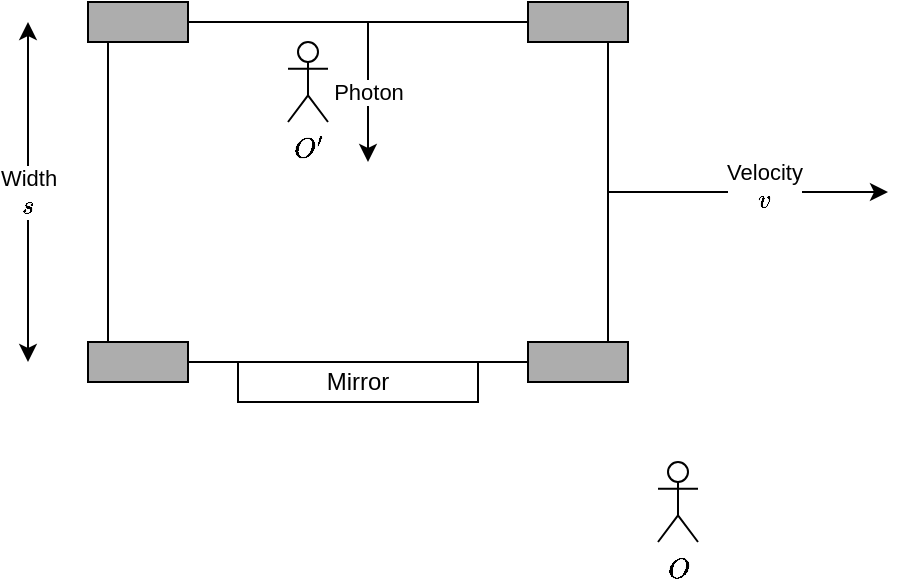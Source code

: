<mxfile version="20.3.0" type="device" pages="2"><diagram id="LxyW4FCxJU4Vyn9Sb0e4" name="Page-1"><mxGraphModel dx="1041" dy="672" grid="1" gridSize="10" guides="1" tooltips="1" connect="1" arrows="1" fold="1" page="1" pageScale="1" pageWidth="850" pageHeight="1100" math="1" shadow="0"><root><mxCell id="0"/><mxCell id="1" parent="0"/><mxCell id="VieYq1EN_hnvxXx4Z2PM-1" value="" style="rounded=0;whiteSpace=wrap;html=1;" parent="1" vertex="1"><mxGeometry x="150" y="80" width="250" height="170" as="geometry"/></mxCell><mxCell id="VieYq1EN_hnvxXx4Z2PM-2" value="\(O'\)" style="shape=umlActor;verticalLabelPosition=bottom;verticalAlign=top;outlineConnect=0;html=1;" parent="1" vertex="1"><mxGeometry x="240" y="90" width="20" height="40" as="geometry"/></mxCell><mxCell id="VieYq1EN_hnvxXx4Z2PM-5" value="Mirror" style="rounded=0;whiteSpace=wrap;html=1;" parent="1" vertex="1"><mxGeometry x="215" y="250" width="120" height="20" as="geometry"/></mxCell><mxCell id="VieYq1EN_hnvxXx4Z2PM-6" value="Photon" style="endArrow=classic;html=1;rounded=0;" parent="1" edge="1"><mxGeometry width="50" height="50" relative="1" as="geometry"><mxPoint x="280" y="80" as="sourcePoint"/><mxPoint x="280" y="150" as="targetPoint"/></mxGeometry></mxCell><mxCell id="VieYq1EN_hnvxXx4Z2PM-7" value="\(O\)" style="shape=umlActor;verticalLabelPosition=bottom;verticalAlign=top;outlineConnect=0;html=1;" parent="1" vertex="1"><mxGeometry x="425" y="300" width="20" height="40" as="geometry"/></mxCell><mxCell id="VieYq1EN_hnvxXx4Z2PM-8" value="" style="rounded=0;whiteSpace=wrap;html=1;fillColor=#ADADAD;" parent="1" vertex="1"><mxGeometry x="140" y="240" width="50" height="20" as="geometry"/></mxCell><mxCell id="VieYq1EN_hnvxXx4Z2PM-9" value="" style="rounded=0;whiteSpace=wrap;html=1;fillColor=#ADADAD;" parent="1" vertex="1"><mxGeometry x="360" y="240" width="50" height="20" as="geometry"/></mxCell><mxCell id="VieYq1EN_hnvxXx4Z2PM-10" value="" style="rounded=0;whiteSpace=wrap;html=1;fillColor=#ADADAD;" parent="1" vertex="1"><mxGeometry x="360" y="70" width="50" height="20" as="geometry"/></mxCell><mxCell id="VieYq1EN_hnvxXx4Z2PM-11" value="" style="rounded=0;whiteSpace=wrap;html=1;fillColor=#ADADAD;" parent="1" vertex="1"><mxGeometry x="140" y="70" width="50" height="20" as="geometry"/></mxCell><mxCell id="VieYq1EN_hnvxXx4Z2PM-12" value="" style="endArrow=classic;html=1;rounded=0;exitX=1;exitY=0.5;exitDx=0;exitDy=0;" parent="1" source="VieYq1EN_hnvxXx4Z2PM-1" edge="1"><mxGeometry width="50" height="50" relative="1" as="geometry"><mxPoint x="410" y="300" as="sourcePoint"/><mxPoint x="540" y="165" as="targetPoint"/></mxGeometry></mxCell><mxCell id="VieYq1EN_hnvxXx4Z2PM-13" value="Velocity&lt;br&gt;\(v\)" style="edgeLabel;html=1;align=center;verticalAlign=middle;resizable=0;points=[];" parent="VieYq1EN_hnvxXx4Z2PM-12" vertex="1" connectable="0"><mxGeometry x="0.11" y="3" relative="1" as="geometry"><mxPoint as="offset"/></mxGeometry></mxCell><mxCell id="VieYq1EN_hnvxXx4Z2PM-14" value="Width&lt;br&gt;\(s\)" style="endArrow=classic;startArrow=classic;html=1;rounded=0;" parent="1" edge="1"><mxGeometry width="50" height="50" relative="1" as="geometry"><mxPoint x="110" y="250" as="sourcePoint"/><mxPoint x="110" y="80" as="targetPoint"/></mxGeometry></mxCell></root></mxGraphModel></diagram><diagram id="IhgoABHiqtVo27P84Bqb" name="Page-2"><mxGraphModel dx="1562" dy="1008" grid="1" gridSize="10" guides="1" tooltips="1" connect="1" arrows="1" fold="1" page="1" pageScale="1" pageWidth="850" pageHeight="1100" math="1" shadow="0"><root><mxCell id="0"/><mxCell id="1" parent="0"/><mxCell id="nnI0EDRsssV-52-3ghVW-1" value="Co-Moving Frame" style="text;html=1;strokeColor=none;fillColor=none;align=center;verticalAlign=middle;whiteSpace=wrap;rounded=0;" parent="1" vertex="1"><mxGeometry x="180" y="190" width="180" height="30" as="geometry"/></mxCell><mxCell id="nnI0EDRsssV-52-3ghVW-2" value="Laboratory Frame" style="text;html=1;strokeColor=none;fillColor=none;align=center;verticalAlign=middle;whiteSpace=wrap;rounded=0;" parent="1" vertex="1"><mxGeometry x="380" y="190" width="180" height="30" as="geometry"/></mxCell><mxCell id="nnI0EDRsssV-52-3ghVW-3" value="\(s\)" style="endArrow=classic;html=1;rounded=0;" parent="1" edge="1"><mxGeometry width="50" height="50" relative="1" as="geometry"><mxPoint x="260" y="110" as="sourcePoint"/><mxPoint x="260" y="170" as="targetPoint"/></mxGeometry></mxCell><mxCell id="nnI0EDRsssV-52-3ghVW-4" value="\(s\)" style="endArrow=classic;html=1;rounded=0;" parent="1" edge="1"><mxGeometry width="50" height="50" relative="1" as="geometry"><mxPoint x="280" y="170" as="sourcePoint"/><mxPoint x="280" y="110" as="targetPoint"/></mxGeometry></mxCell><mxCell id="nnI0EDRsssV-52-3ghVW-5" value="Time taken: \(t_C\)" style="text;html=1;strokeColor=none;fillColor=none;align=center;verticalAlign=middle;whiteSpace=wrap;rounded=0;" parent="1" vertex="1"><mxGeometry x="220" y="220" width="100" height="30" as="geometry"/></mxCell><mxCell id="nnI0EDRsssV-52-3ghVW-6" value="Time taken: \(t_L\)" style="text;html=1;strokeColor=none;fillColor=none;align=center;verticalAlign=middle;whiteSpace=wrap;rounded=0;" parent="1" vertex="1"><mxGeometry x="420" y="220" width="100" height="30" as="geometry"/></mxCell><mxCell id="nnI0EDRsssV-52-3ghVW-7" value="" style="endArrow=classic;html=1;rounded=0;" parent="1" edge="1"><mxGeometry width="50" height="50" relative="1" as="geometry"><mxPoint x="410" y="110" as="sourcePoint"/><mxPoint x="469.67" y="170" as="targetPoint"/></mxGeometry></mxCell><mxCell id="nnI0EDRsssV-52-3ghVW-8" value="" style="endArrow=classic;html=1;rounded=0;" parent="1" edge="1"><mxGeometry width="50" height="50" relative="1" as="geometry"><mxPoint x="470" y="170" as="sourcePoint"/><mxPoint x="530" y="110" as="targetPoint"/></mxGeometry></mxCell><mxCell id="nnI0EDRsssV-52-3ghVW-9" value="" style="endArrow=classic;html=1;rounded=0;strokeColor=#000000;dashed=1;" parent="1" edge="1"><mxGeometry width="50" height="50" relative="1" as="geometry"><mxPoint x="410" y="110" as="sourcePoint"/><mxPoint x="530" y="110" as="targetPoint"/></mxGeometry></mxCell><mxCell id="nnI0EDRsssV-52-3ghVW-10" value="\(vt\)" style="edgeLabel;html=1;align=center;verticalAlign=middle;resizable=0;points=[];" parent="nnI0EDRsssV-52-3ghVW-9" vertex="1" connectable="0"><mxGeometry x="-0.094" y="2" relative="1" as="geometry"><mxPoint x="5" y="-8" as="offset"/></mxGeometry></mxCell><mxCell id="nnI0EDRsssV-52-3ghVW-11" value="\(s\)" style="endArrow=classic;html=1;rounded=0;startArrow=classic;startFill=1;dashed=1;" parent="1" edge="1"><mxGeometry y="10" width="50" height="50" relative="1" as="geometry"><mxPoint x="410" y="170" as="sourcePoint"/><mxPoint x="410" y="110" as="targetPoint"/><mxPoint as="offset"/></mxGeometry></mxCell><mxCell id="nnI0EDRsssV-52-3ghVW-16" style="rounded=0;orthogonalLoop=1;jettySize=auto;html=1;exitX=0;exitY=0.25;exitDx=0;exitDy=0;dashed=1;strokeColor=#000000;startArrow=none;startFill=0;strokeWidth=0.25;" parent="1" source="nnI0EDRsssV-52-3ghVW-15" edge="1"><mxGeometry relative="1" as="geometry"><mxPoint x="440" y="140" as="targetPoint"/></mxGeometry></mxCell><mxCell id="nnI0EDRsssV-52-3ghVW-17" style="edgeStyle=none;rounded=0;orthogonalLoop=1;jettySize=auto;html=1;exitX=0;exitY=0.25;exitDx=0;exitDy=0;dashed=1;strokeColor=#000000;strokeWidth=0.25;startArrow=none;startFill=0;" parent="1" source="nnI0EDRsssV-52-3ghVW-15" edge="1"><mxGeometry relative="1" as="geometry"><mxPoint x="500" y="140" as="targetPoint"/></mxGeometry></mxCell><mxCell id="nnI0EDRsssV-52-3ghVW-15" value="&lt;span style=&quot;font-size: 11px; background-color: rgb(255, 255, 255);&quot;&gt;\(\sqrt{s^2 + (\frac{1}{2}vt_L)^2 }\)&lt;/span&gt;" style="text;html=1;strokeColor=none;fillColor=none;align=center;verticalAlign=middle;whiteSpace=wrap;rounded=0;" parent="1" vertex="1"><mxGeometry x="540" y="170" width="80" height="30" as="geometry"/></mxCell></root></mxGraphModel></diagram></mxfile>